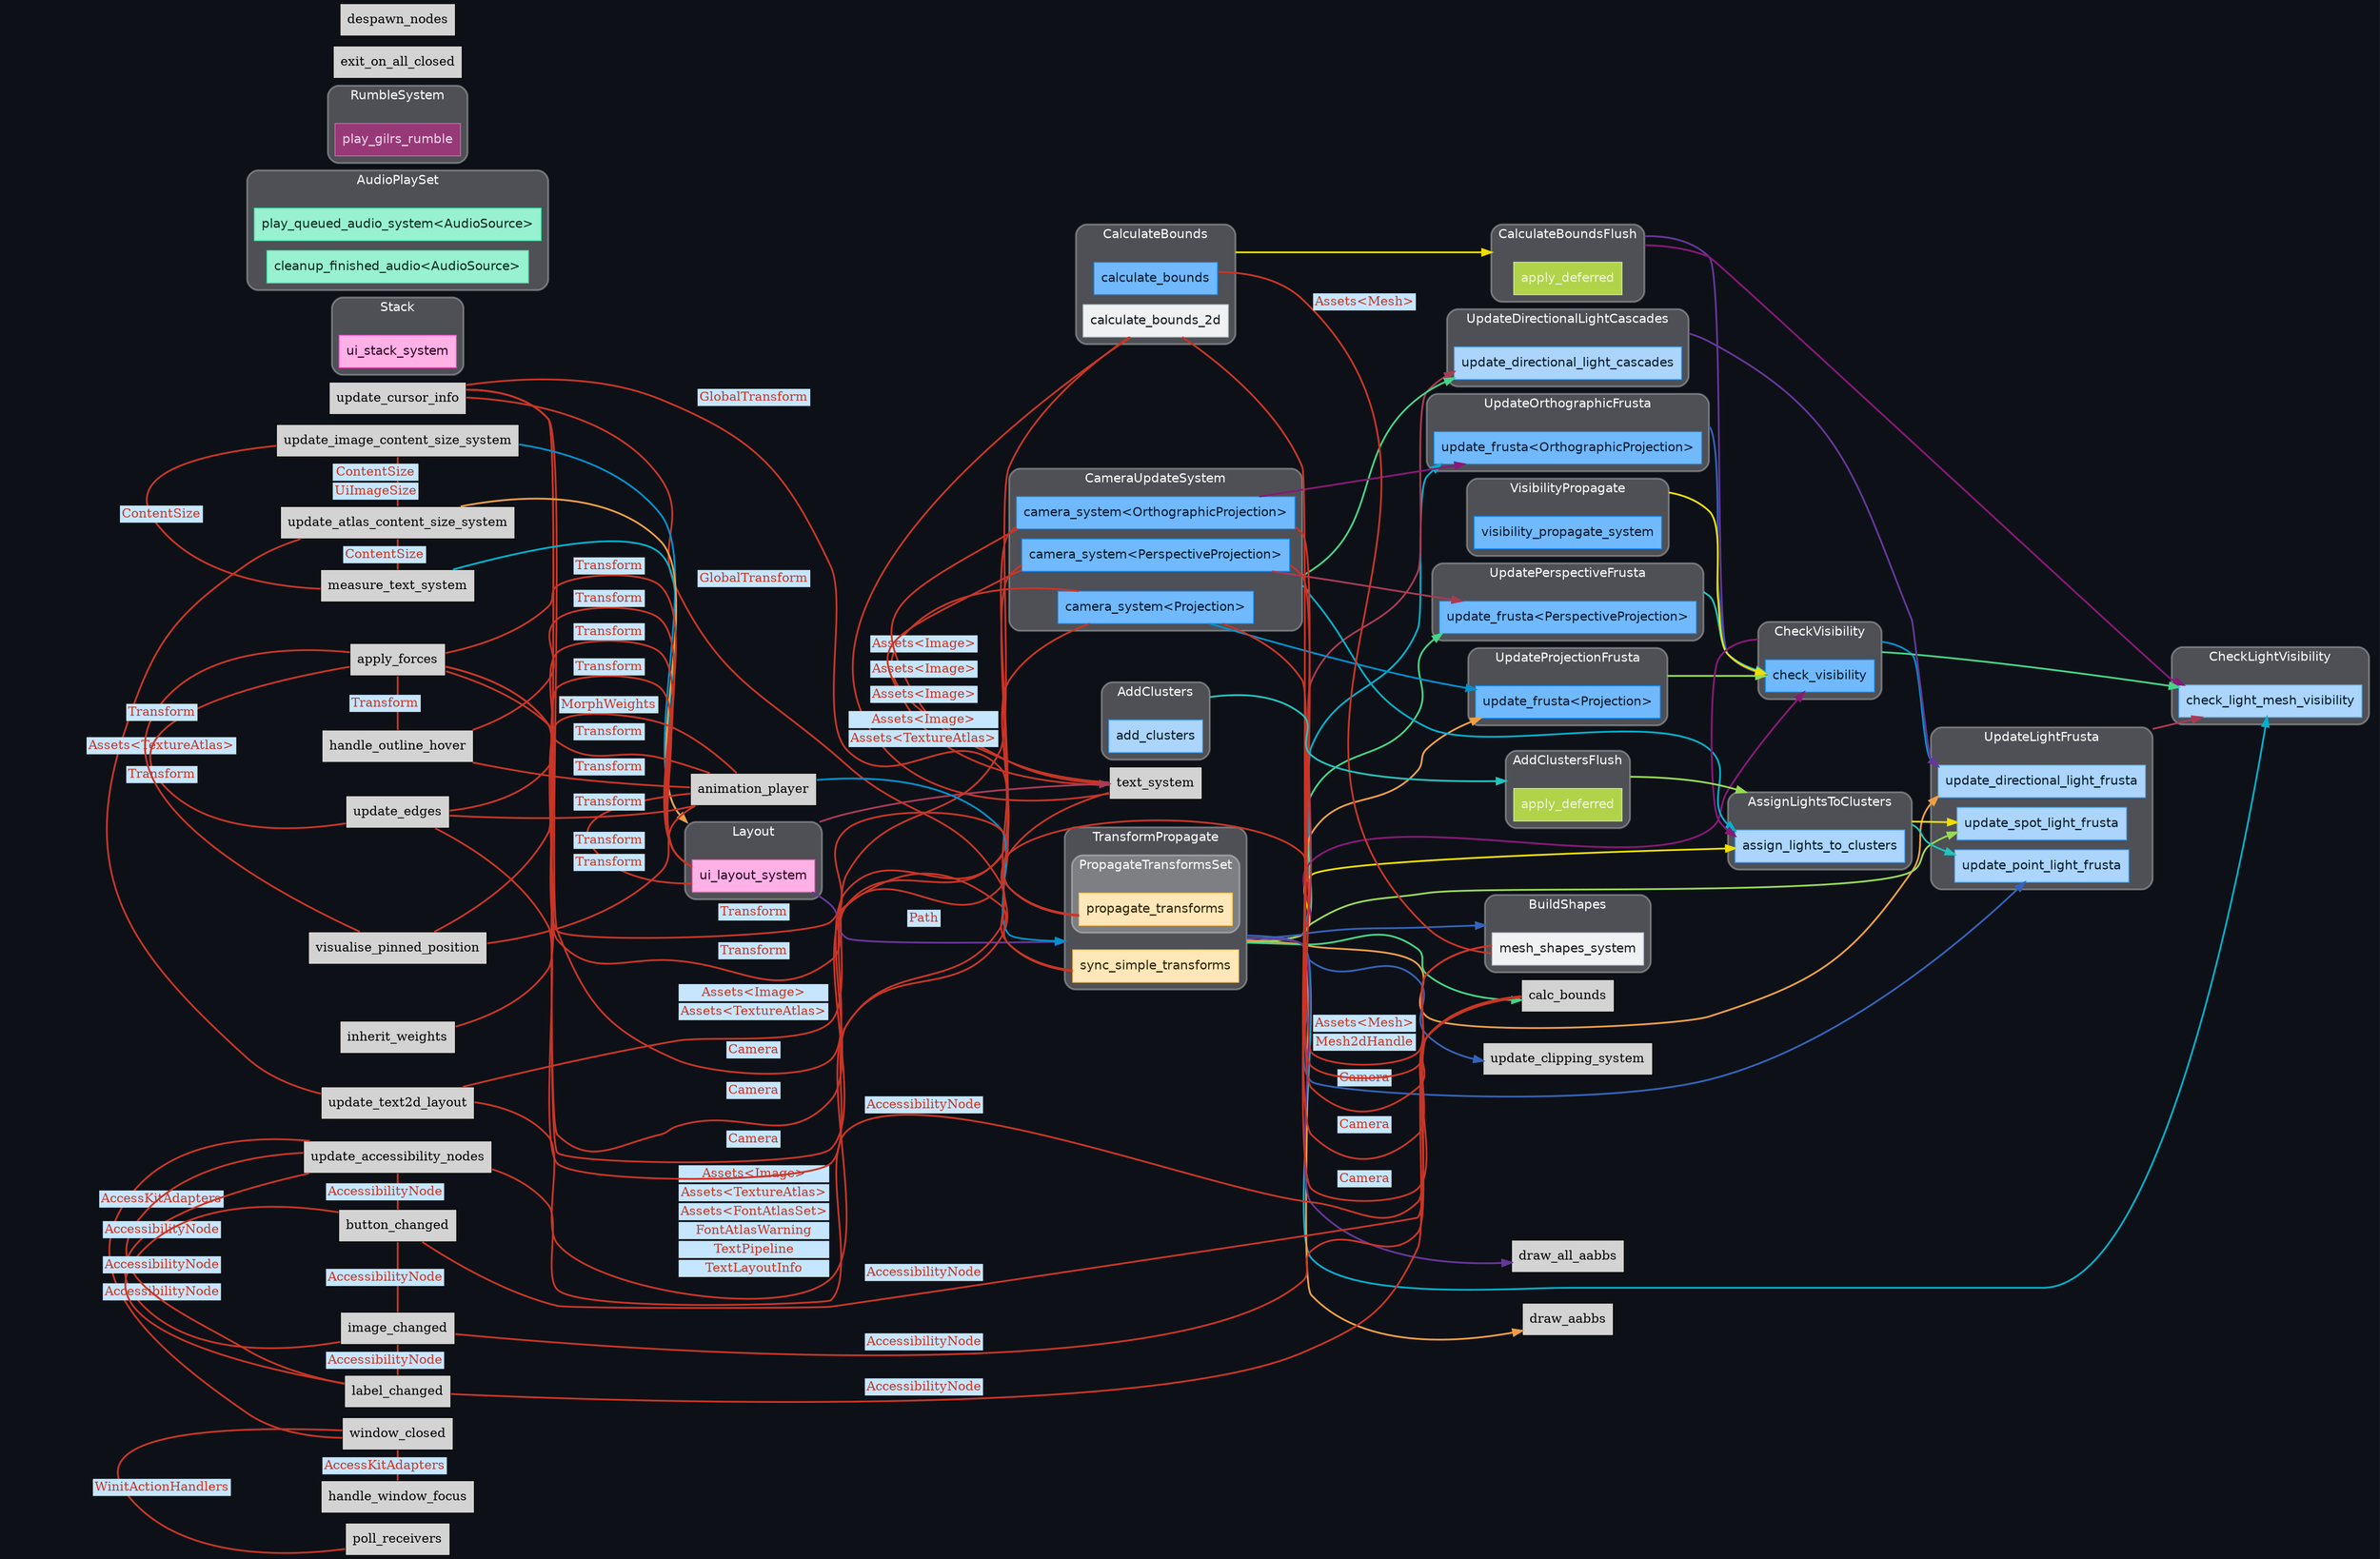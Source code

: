 digraph "" {
	"compound"="true";
	"splines"="spline";
	"rankdir"="LR";
	"bgcolor"="#0d1117";
	"fontname"="Helvetica";
	"nodesep"="0.15";
	edge ["penwidth"="2"];
	node ["shape"="box", "style"="filled"];
	subgraph "clusternode_Set(1)" {
		"style"="rounded,filled";
		"label"="TransformPropagate";
		"tooltip"="TransformPropagate";
		"fillcolor"="#ffffff44";
		"fontcolor"="#ffffff";
		"color"="#ffffff50";
		"penwidth"="2";
		"set_marker_node_Set(1)" ["style"="invis", "label"="", "height"="0", "shape"="point"]
		subgraph "clusternode_Set(0)" {
			"style"="rounded,filled";
			"label"="PropagateTransformsSet";
			"tooltip"="PropagateTransformsSet";
			"fillcolor"="#ffffff44";
			"fontcolor"="#ffffff";
			"color"="#ffffff50";
			"penwidth"="2";
			"set_marker_node_Set(0)" ["style"="invis", "label"="", "height"="0", "shape"="point"]
			"node_System(1)" ["label"="propagate_transforms", "tooltip"="bevy_transform::systems::propagate_transforms", "fillcolor"="#ffe7b9", "fontname"="Helvetica", "fontcolor"="#322100", "color"="#ffc453", "penwidth"="1"]
		}
		
		"node_System(0)" ["label"="sync_simple_transforms", "tooltip"="bevy_transform::systems::sync_simple_transforms", "fillcolor"="#ffe7b9", "fontname"="Helvetica", "fontcolor"="#322100", "color"="#ffc453", "penwidth"="1"]
	}
	
	subgraph "clusternode_Set(10)" {
		"style"="rounded,filled";
		"label"="CameraUpdateSystem";
		"tooltip"="CameraUpdateSystem";
		"fillcolor"="#ffffff44";
		"fontcolor"="#ffffff";
		"color"="#ffffff50";
		"penwidth"="2";
		"set_marker_node_Set(10)" ["style"="invis", "label"="", "height"="0", "shape"="point"]
		"node_System(7)" ["label"="camera_system<Projection>", "tooltip"="bevy_render::camera::camera::camera_system<bevy_render::camera::projection::Projection>", "fillcolor"="#70b9fc", "fontname"="Helvetica", "fontcolor"="#011a31", "color"="#0c88f9", "penwidth"="1"]
		"node_System(8)" ["label"="camera_system<OrthographicProjection>", "tooltip"="bevy_render::camera::camera::camera_system<bevy_render::camera::projection::OrthographicProjection>", "fillcolor"="#70b9fc", "fontname"="Helvetica", "fontcolor"="#011a31", "color"="#0c88f9", "penwidth"="1"]
		"node_System(9)" ["label"="camera_system<PerspectiveProjection>", "tooltip"="bevy_render::camera::camera::camera_system<bevy_render::camera::projection::PerspectiveProjection>", "fillcolor"="#70b9fc", "fontname"="Helvetica", "fontcolor"="#011a31", "color"="#0c88f9", "penwidth"="1"]
	}
	
	subgraph "clusternode_Set(14)" {
		"style"="rounded,filled";
		"label"="CalculateBoundsFlush";
		"tooltip"="CalculateBoundsFlush";
		"fillcolor"="#ffffff44";
		"fontcolor"="#ffffff";
		"color"="#ffffff50";
		"penwidth"="2";
		"set_marker_node_Set(14)" ["style"="invis", "label"="", "height"="0", "shape"="point"]
		"node_System(10)" ["label"="apply_deferred", "tooltip"="bevy_ecs::schedule::executor::apply_deferred", "fillcolor"="#b0d34a", "fontname"="Helvetica", "fontcolor"="#edf5d5", "color"="#d3e69c", "penwidth"="1"]
	}
	
	subgraph "clusternode_Set(15)" {
		"style"="rounded,filled";
		"label"="CalculateBounds";
		"tooltip"="CalculateBounds";
		"fillcolor"="#ffffff44";
		"fontcolor"="#ffffff";
		"color"="#ffffff50";
		"penwidth"="2";
		"set_marker_node_Set(15)" ["style"="invis", "label"="", "height"="0", "shape"="point"]
		"node_System(11)" ["label"="calculate_bounds", "tooltip"="bevy_render::view::visibility::calculate_bounds", "fillcolor"="#70b9fc", "fontname"="Helvetica", "fontcolor"="#011a31", "color"="#0c88f9", "penwidth"="1"]
		"node_System(18)" ["label"="calculate_bounds_2d", "tooltip"="bevy_sprite::calculate_bounds_2d", "fillcolor"="#eff1f3", "fontname"="Helvetica", "fontcolor"="#15191d", "color"="#b4bec7", "penwidth"="1"]
	}
	
	subgraph "clusternode_Set(18)" {
		"style"="rounded,filled";
		"label"="UpdateOrthographicFrusta";
		"tooltip"="UpdateOrthographicFrusta";
		"fillcolor"="#ffffff44";
		"fontcolor"="#ffffff";
		"color"="#ffffff50";
		"penwidth"="2";
		"set_marker_node_Set(18)" ["style"="invis", "label"="", "height"="0", "shape"="point"]
		"node_System(12)" ["label"="update_frusta<OrthographicProjection>", "tooltip"="bevy_render::view::visibility::update_frusta<bevy_render::camera::projection::OrthographicProjection>", "fillcolor"="#70b9fc", "fontname"="Helvetica", "fontcolor"="#011a31", "color"="#0c88f9", "penwidth"="1"]
	}
	
	subgraph "clusternode_Set(21)" {
		"style"="rounded,filled";
		"label"="UpdatePerspectiveFrusta";
		"tooltip"="UpdatePerspectiveFrusta";
		"fillcolor"="#ffffff44";
		"fontcolor"="#ffffff";
		"color"="#ffffff50";
		"penwidth"="2";
		"set_marker_node_Set(21)" ["style"="invis", "label"="", "height"="0", "shape"="point"]
		"node_System(13)" ["label"="update_frusta<PerspectiveProjection>", "tooltip"="bevy_render::view::visibility::update_frusta<bevy_render::camera::projection::PerspectiveProjection>", "fillcolor"="#70b9fc", "fontname"="Helvetica", "fontcolor"="#011a31", "color"="#0c88f9", "penwidth"="1"]
	}
	
	subgraph "clusternode_Set(22)" {
		"style"="rounded,filled";
		"label"="UpdateProjectionFrusta";
		"tooltip"="UpdateProjectionFrusta";
		"fillcolor"="#ffffff44";
		"fontcolor"="#ffffff";
		"color"="#ffffff50";
		"penwidth"="2";
		"set_marker_node_Set(22)" ["style"="invis", "label"="", "height"="0", "shape"="point"]
		"node_System(14)" ["label"="update_frusta<Projection>", "tooltip"="bevy_render::view::visibility::update_frusta<bevy_render::camera::projection::Projection>", "fillcolor"="#70b9fc", "fontname"="Helvetica", "fontcolor"="#011a31", "color"="#0c88f9", "penwidth"="1"]
	}
	
	subgraph "clusternode_Set(24)" {
		"style"="rounded,filled";
		"label"="VisibilityPropagate";
		"tooltip"="VisibilityPropagate";
		"fillcolor"="#ffffff44";
		"fontcolor"="#ffffff";
		"color"="#ffffff50";
		"penwidth"="2";
		"set_marker_node_Set(24)" ["style"="invis", "label"="", "height"="0", "shape"="point"]
		"node_System(15)" ["label"="visibility_propagate_system", "tooltip"="bevy_render::view::visibility::visibility_propagate_system", "fillcolor"="#70b9fc", "fontname"="Helvetica", "fontcolor"="#011a31", "color"="#0c88f9", "penwidth"="1"]
	}
	
	subgraph "clusternode_Set(26)" {
		"style"="rounded,filled";
		"label"="CheckVisibility";
		"tooltip"="CheckVisibility";
		"fillcolor"="#ffffff44";
		"fontcolor"="#ffffff";
		"color"="#ffffff50";
		"penwidth"="2";
		"set_marker_node_Set(26)" ["style"="invis", "label"="", "height"="0", "shape"="point"]
		"node_System(16)" ["label"="check_visibility", "tooltip"="bevy_render::view::visibility::check_visibility", "fillcolor"="#70b9fc", "fontname"="Helvetica", "fontcolor"="#011a31", "color"="#0c88f9", "penwidth"="1"]
	}
	
	subgraph "clusternode_Set(31)" {
		"style"="rounded,filled";
		"label"="Layout";
		"tooltip"="Layout";
		"fillcolor"="#ffffff44";
		"fontcolor"="#ffffff";
		"color"="#ffffff50";
		"penwidth"="2";
		"set_marker_node_Set(31)" ["style"="invis", "label"="", "height"="0", "shape"="point"]
		"node_System(28)" ["label"="ui_layout_system", "tooltip"="bevy_ui::layout::ui_layout_system", "fillcolor"="#ffb1e5", "fontname"="Helvetica", "fontcolor"="#320021", "color"="#ff4bc2", "penwidth"="1"]
	}
	
	subgraph "clusternode_Set(41)" {
		"style"="rounded,filled";
		"label"="Stack";
		"tooltip"="Stack";
		"fillcolor"="#ffffff44";
		"fontcolor"="#ffffff";
		"color"="#ffffff50";
		"penwidth"="2";
		"set_marker_node_Set(41)" ["style"="invis", "label"="", "height"="0", "shape"="point"]
		"node_System(29)" ["label"="ui_stack_system", "tooltip"="bevy_ui::stack::ui_stack_system", "fillcolor"="#ffb1e5", "fontname"="Helvetica", "fontcolor"="#320021", "color"="#ff4bc2", "penwidth"="1"]
	}
	
	subgraph "clusternode_Set(43)" {
		"style"="rounded,filled";
		"label"="AddClusters";
		"tooltip"="AddClusters";
		"fillcolor"="#ffffff44";
		"fontcolor"="#ffffff";
		"color"="#ffffff50";
		"penwidth"="2";
		"set_marker_node_Set(43)" ["style"="invis", "label"="", "height"="0", "shape"="point"]
		"node_System(31)" ["label"="add_clusters", "tooltip"="bevy_pbr::light::add_clusters", "fillcolor"="#abd5fc", "fontname"="Helvetica", "fontcolor"="#011a31", "color"="#48a3f8", "penwidth"="1"]
	}
	
	subgraph "clusternode_Set(44)" {
		"style"="rounded,filled";
		"label"="AddClustersFlush";
		"tooltip"="AddClustersFlush";
		"fillcolor"="#ffffff44";
		"fontcolor"="#ffffff";
		"color"="#ffffff50";
		"penwidth"="2";
		"set_marker_node_Set(44)" ["style"="invis", "label"="", "height"="0", "shape"="point"]
		"node_System(32)" ["label"="apply_deferred", "tooltip"="bevy_ecs::schedule::executor::apply_deferred", "fillcolor"="#b0d34a", "fontname"="Helvetica", "fontcolor"="#edf5d5", "color"="#d3e69c", "penwidth"="1"]
	}
	
	subgraph "clusternode_Set(45)" {
		"style"="rounded,filled";
		"label"="AssignLightsToClusters";
		"tooltip"="AssignLightsToClusters";
		"fillcolor"="#ffffff44";
		"fontcolor"="#ffffff";
		"color"="#ffffff50";
		"penwidth"="2";
		"set_marker_node_Set(45)" ["style"="invis", "label"="", "height"="0", "shape"="point"]
		"node_System(33)" ["label"="assign_lights_to_clusters", "tooltip"="bevy_pbr::light::assign_lights_to_clusters", "fillcolor"="#abd5fc", "fontname"="Helvetica", "fontcolor"="#011a31", "color"="#48a3f8", "penwidth"="1"]
	}
	
	subgraph "clusternode_Set(49)" {
		"style"="rounded,filled";
		"label"="UpdateDirectionalLightCascades";
		"tooltip"="UpdateDirectionalLightCascades";
		"fillcolor"="#ffffff44";
		"fontcolor"="#ffffff";
		"color"="#ffffff50";
		"penwidth"="2";
		"set_marker_node_Set(49)" ["style"="invis", "label"="", "height"="0", "shape"="point"]
		"node_System(34)" ["label"="update_directional_light_cascades", "tooltip"="bevy_pbr::light::update_directional_light_cascades", "fillcolor"="#abd5fc", "fontname"="Helvetica", "fontcolor"="#011a31", "color"="#48a3f8", "penwidth"="1"]
	}
	
	subgraph "clusternode_Set(51)" {
		"style"="rounded,filled";
		"label"="UpdateLightFrusta";
		"tooltip"="UpdateLightFrusta";
		"fillcolor"="#ffffff44";
		"fontcolor"="#ffffff";
		"color"="#ffffff50";
		"penwidth"="2";
		"set_marker_node_Set(51)" ["style"="invis", "label"="", "height"="0", "shape"="point"]
		"node_System(35)" ["label"="update_directional_light_frusta", "tooltip"="bevy_pbr::light::update_directional_light_frusta", "fillcolor"="#abd5fc", "fontname"="Helvetica", "fontcolor"="#011a31", "color"="#48a3f8", "penwidth"="1"]
		"node_System(36)" ["label"="update_point_light_frusta", "tooltip"="bevy_pbr::light::update_point_light_frusta", "fillcolor"="#abd5fc", "fontname"="Helvetica", "fontcolor"="#011a31", "color"="#48a3f8", "penwidth"="1"]
		"node_System(37)" ["label"="update_spot_light_frusta", "tooltip"="bevy_pbr::light::update_spot_light_frusta", "fillcolor"="#abd5fc", "fontname"="Helvetica", "fontcolor"="#011a31", "color"="#48a3f8", "penwidth"="1"]
	}
	
	subgraph "clusternode_Set(55)" {
		"style"="rounded,filled";
		"label"="CheckLightVisibility";
		"tooltip"="CheckLightVisibility";
		"fillcolor"="#ffffff44";
		"fontcolor"="#ffffff";
		"color"="#ffffff50";
		"penwidth"="2";
		"set_marker_node_Set(55)" ["style"="invis", "label"="", "height"="0", "shape"="point"]
		"node_System(38)" ["label"="check_light_mesh_visibility", "tooltip"="bevy_pbr::light::check_light_mesh_visibility", "fillcolor"="#abd5fc", "fontname"="Helvetica", "fontcolor"="#011a31", "color"="#48a3f8", "penwidth"="1"]
	}
	
	subgraph "clusternode_Set(56)" {
		"style"="rounded,filled";
		"label"="AudioPlaySet";
		"tooltip"="AudioPlaySet";
		"fillcolor"="#ffffff44";
		"fontcolor"="#ffffff";
		"color"="#ffffff50";
		"penwidth"="2";
		"set_marker_node_Set(56)" ["style"="invis", "label"="", "height"="0", "shape"="point"]
		"node_System(39)" ["label"="play_queued_audio_system<AudioSource>", "tooltip"="bevy_audio::audio_output::play_queued_audio_system<bevy_audio::audio_source::AudioSource>", "fillcolor"="#98f1d1", "fontname"="Helvetica", "fontcolor"="#062c1e", "color"="#3ee4a8", "penwidth"="1"]
		"node_System(40)" ["label"="cleanup_finished_audio<AudioSource>", "tooltip"="bevy_audio::audio_output::cleanup_finished_audio<bevy_audio::audio_source::AudioSource>", "fillcolor"="#98f1d1", "fontname"="Helvetica", "fontcolor"="#062c1e", "color"="#3ee4a8", "penwidth"="1"]
	}
	
	subgraph "clusternode_Set(60)" {
		"style"="rounded,filled";
		"label"="RumbleSystem";
		"tooltip"="RumbleSystem";
		"fillcolor"="#ffffff44";
		"fontcolor"="#ffffff";
		"color"="#ffffff50";
		"penwidth"="2";
		"set_marker_node_Set(60)" ["style"="invis", "label"="", "height"="0", "shape"="point"]
		"node_System(41)" ["label"="play_gilrs_rumble", "tooltip"="bevy_gilrs::rumble::play_gilrs_rumble", "fillcolor"="#973977", "fontname"="Helvetica", "fontcolor"="#f1d9e9", "color"="#c86da9", "penwidth"="1"]
	}
	
	subgraph "clusternode_Set(67)" {
		"style"="rounded,filled";
		"label"="BuildShapes";
		"tooltip"="BuildShapes";
		"fillcolor"="#ffffff44";
		"fontcolor"="#ffffff";
		"color"="#ffffff50";
		"penwidth"="2";
		"set_marker_node_Set(67)" ["style"="invis", "label"="", "height"="0", "shape"="point"]
		"node_System(48)" ["label"="mesh_shapes_system", "tooltip"="bevy_prototype_lyon::plugin::mesh_shapes_system", "fillcolor"="#eff1f3", "fontname"="Helvetica", "fontcolor"="#15191d", "color"="#b4bec7", "penwidth"="1"]
	}
	
	"node_System(2)" ["label"="exit_on_all_closed", "tooltip"="bevy_window::system::exit_on_all_closed"]
	"node_System(3)" ["label"="handle_window_focus", "tooltip"="bevy_winit::accessibility::handle_window_focus"]
	"node_System(4)" ["label"="window_closed", "tooltip"="bevy_winit::accessibility::window_closed"]
	"node_System(5)" ["label"="poll_receivers", "tooltip"="bevy_winit::accessibility::poll_receivers"]
	"node_System(6)" ["label"="update_accessibility_nodes", "tooltip"="bevy_winit::accessibility::update_accessibility_nodes"]
	"node_System(17)" ["label"="inherit_weights", "tooltip"="bevy_render::mesh::morph::inherit_weights"]
	"node_System(19)" ["label"="update_text2d_layout", "tooltip"="bevy_text::text2d::update_text2d_layout"]
	"node_System(20)" ["label"="measure_text_system", "tooltip"="bevy_ui::widget::text::measure_text_system"]
	"node_System(21)" ["label"="text_system", "tooltip"="bevy_ui::widget::text::text_system"]
	"node_System(22)" ["label"="calc_bounds", "tooltip"="bevy_ui::accessibility::calc_bounds"]
	"node_System(23)" ["label"="button_changed", "tooltip"="bevy_ui::accessibility::button_changed"]
	"node_System(24)" ["label"="image_changed", "tooltip"="bevy_ui::accessibility::image_changed"]
	"node_System(25)" ["label"="label_changed", "tooltip"="bevy_ui::accessibility::label_changed"]
	"node_System(26)" ["label"="update_image_content_size_system", "tooltip"="bevy_ui::widget::image::update_image_content_size_system"]
	"node_System(27)" ["label"="update_atlas_content_size_system", "tooltip"="bevy_ui::widget::image::update_atlas_content_size_system"]
	"node_System(30)" ["label"="update_clipping_system", "tooltip"="bevy_ui::update::update_clipping_system"]
	"node_System(42)" ["label"="animation_player", "tooltip"="bevy_animation::animation_player"]
	"node_System(43)" ["label"="draw_aabbs", "tooltip"="bevy_gizmos::draw_aabbs"]
	"node_System(44)" ["label"="draw_all_aabbs", "tooltip"="bevy_gizmos::draw_all_aabbs"]
	"node_System(45)" ["label"="update_cursor_info", "tooltip"="karta::input::pointer::update_cursor_info"]
	"node_System(46)" ["label"="despawn_nodes", "tooltip"="karta::graph::nodes::despawn_nodes"]
	"node_System(47)" ["label"="apply_forces", "tooltip"="karta::graph::simulation::apply_forces"]
	"node_System(49)" ["label"="handle_outline_hover", "tooltip"="karta::ui::nodes::handle_outline_hover"]
	"node_System(50)" ["label"="update_edges", "tooltip"="karta::ui::edges::update_edges"]
	"node_System(51)" ["label"="visualise_pinned_position", "tooltip"="karta::ui::nodes::visualise_pinned_position"]
	"set_marker_node_Set(15)" -> "set_marker_node_Set(14)" ["lhead"="clusternode_Set(14)", "ltail"="clusternode_Set(15)", "tooltip"="CalculateBounds → CalculateBoundsFlush", "color"="#eede00"]
	"node_System(8)" -> "node_System(12)" ["lhead"="", "ltail"="", "tooltip"="SystemTypeSet(camera_system<OrthographicProjection>\") → update_frusta<OrthographicProjection>", "color"="#881877"]
	"set_marker_node_Set(1)" -> "node_System(12)" ["lhead"="", "ltail"="clusternode_Set(1)", "tooltip"="TransformPropagate → update_frusta<OrthographicProjection>", "color"="#00b0cc"]
	"node_System(9)" -> "node_System(13)" ["lhead"="", "ltail"="", "tooltip"="SystemTypeSet(camera_system<PerspectiveProjection>\") → update_frusta<PerspectiveProjection>", "color"="#aa3a55"]
	"set_marker_node_Set(1)" -> "node_System(13)" ["lhead"="", "ltail"="clusternode_Set(1)", "tooltip"="TransformPropagate → update_frusta<PerspectiveProjection>", "color"="#44d488"]
	"node_System(7)" -> "node_System(14)" ["lhead"="", "ltail"="", "tooltip"="SystemTypeSet(camera_system<Projection>\") → update_frusta<Projection>", "color"="#0090cc"]
	"set_marker_node_Set(1)" -> "node_System(14)" ["lhead"="", "ltail"="clusternode_Set(1)", "tooltip"="TransformPropagate → update_frusta<Projection>", "color"="#ee9e44"]
	"set_marker_node_Set(14)" -> "node_System(16)" ["lhead"="", "ltail"="clusternode_Set(14)", "tooltip"="CalculateBoundsFlush → check_visibility", "color"="#663699"]
	"set_marker_node_Set(18)" -> "node_System(16)" ["lhead"="", "ltail"="clusternode_Set(18)", "tooltip"="UpdateOrthographicFrusta → check_visibility", "color"="#3363bb"]
	"set_marker_node_Set(21)" -> "node_System(16)" ["lhead"="", "ltail"="clusternode_Set(21)", "tooltip"="UpdatePerspectiveFrusta → check_visibility", "color"="#22c2bb"]
	"set_marker_node_Set(22)" -> "node_System(16)" ["lhead"="", "ltail"="clusternode_Set(22)", "tooltip"="UpdateProjectionFrusta → check_visibility", "color"="#99d955"]
	"set_marker_node_Set(24)" -> "node_System(16)" ["lhead"="", "ltail"="clusternode_Set(24)", "tooltip"="VisibilityPropagate → check_visibility", "color"="#eede00"]
	"set_marker_node_Set(1)" -> "node_System(16)" ["lhead"="", "ltail"="clusternode_Set(1)", "tooltip"="TransformPropagate → check_visibility", "color"="#881877"]
	"node_System(20)" -> "set_marker_node_Set(31)" ["lhead"="clusternode_Set(31)", "ltail"="", "tooltip"="measure_text_system → Layout", "color"="#00b0cc"]
	"set_marker_node_Set(31)" -> "node_System(21)" ["lhead"="", "ltail"="clusternode_Set(31)", "tooltip"="Layout → text_system", "color"="#aa3a55"]
	"set_marker_node_Set(1)" -> "node_System(22)" ["lhead"="", "ltail"="clusternode_Set(1)", "tooltip"="TransformPropagate → calc_bounds", "color"="#44d488"]
	"node_System(26)" -> "set_marker_node_Set(31)" ["lhead"="clusternode_Set(31)", "ltail"="", "tooltip"="update_image_content_size_system → Layout", "color"="#0090cc"]
	"node_System(27)" -> "set_marker_node_Set(31)" ["lhead"="clusternode_Set(31)", "ltail"="", "tooltip"="update_atlas_content_size_system → Layout", "color"="#ee9e44"]
	"node_System(28)" -> "set_marker_node_Set(1)" ["lhead"="clusternode_Set(1)", "ltail"="", "tooltip"="ui_layout_system → TransformPropagate", "color"="#663699"]
	"set_marker_node_Set(1)" -> "node_System(30)" ["lhead"="", "ltail"="clusternode_Set(1)", "tooltip"="TransformPropagate → update_clipping_system", "color"="#3363bb"]
	"set_marker_node_Set(43)" -> "set_marker_node_Set(44)" ["lhead"="clusternode_Set(44)", "ltail"="clusternode_Set(43)", "tooltip"="AddClusters → AddClustersFlush", "color"="#22c2bb"]
	"set_marker_node_Set(44)" -> "set_marker_node_Set(45)" ["lhead"="clusternode_Set(45)", "ltail"="clusternode_Set(44)", "tooltip"="AddClustersFlush → AssignLightsToClusters", "color"="#99d955"]
	"set_marker_node_Set(1)" -> "node_System(33)" ["lhead"="", "ltail"="clusternode_Set(1)", "tooltip"="TransformPropagate → assign_lights_to_clusters", "color"="#eede00"]
	"set_marker_node_Set(26)" -> "node_System(33)" ["lhead"="", "ltail"="clusternode_Set(26)", "tooltip"="CheckVisibility → assign_lights_to_clusters", "color"="#881877"]
	"set_marker_node_Set(10)" -> "node_System(33)" ["lhead"="", "ltail"="clusternode_Set(10)", "tooltip"="CameraUpdateSystem → assign_lights_to_clusters", "color"="#00b0cc"]
	"set_marker_node_Set(1)" -> "node_System(34)" ["lhead"="", "ltail"="clusternode_Set(1)", "tooltip"="TransformPropagate → update_directional_light_cascades", "color"="#aa3a55"]
	"set_marker_node_Set(10)" -> "node_System(34)" ["lhead"="", "ltail"="clusternode_Set(10)", "tooltip"="CameraUpdateSystem → update_directional_light_cascades", "color"="#44d488"]
	"set_marker_node_Set(26)" -> "node_System(35)" ["lhead"="", "ltail"="clusternode_Set(26)", "tooltip"="CheckVisibility → update_directional_light_frusta", "color"="#0090cc"]
	"set_marker_node_Set(1)" -> "node_System(35)" ["lhead"="", "ltail"="clusternode_Set(1)", "tooltip"="TransformPropagate → update_directional_light_frusta", "color"="#ee9e44"]
	"set_marker_node_Set(49)" -> "node_System(35)" ["lhead"="", "ltail"="clusternode_Set(49)", "tooltip"="UpdateDirectionalLightCascades → update_directional_light_frusta", "color"="#663699"]
	"set_marker_node_Set(1)" -> "node_System(36)" ["lhead"="", "ltail"="clusternode_Set(1)", "tooltip"="TransformPropagate → update_point_light_frusta", "color"="#3363bb"]
	"set_marker_node_Set(45)" -> "node_System(36)" ["lhead"="", "ltail"="clusternode_Set(45)", "tooltip"="AssignLightsToClusters → update_point_light_frusta", "color"="#22c2bb"]
	"set_marker_node_Set(1)" -> "node_System(37)" ["lhead"="", "ltail"="clusternode_Set(1)", "tooltip"="TransformPropagate → update_spot_light_frusta", "color"="#99d955"]
	"set_marker_node_Set(45)" -> "node_System(37)" ["lhead"="", "ltail"="clusternode_Set(45)", "tooltip"="AssignLightsToClusters → update_spot_light_frusta", "color"="#eede00"]
	"set_marker_node_Set(14)" -> "node_System(38)" ["lhead"="", "ltail"="clusternode_Set(14)", "tooltip"="CalculateBoundsFlush → check_light_mesh_visibility", "color"="#881877"]
	"set_marker_node_Set(1)" -> "node_System(38)" ["lhead"="", "ltail"="clusternode_Set(1)", "tooltip"="TransformPropagate → check_light_mesh_visibility", "color"="#00b0cc"]
	"set_marker_node_Set(51)" -> "node_System(38)" ["lhead"="", "ltail"="clusternode_Set(51)", "tooltip"="UpdateLightFrusta → check_light_mesh_visibility", "color"="#aa3a55"]
	"set_marker_node_Set(26)" -> "node_System(38)" ["lhead"="", "ltail"="clusternode_Set(26)", "tooltip"="CheckVisibility → check_light_mesh_visibility", "color"="#44d488"]
	"node_System(42)" -> "set_marker_node_Set(1)" ["lhead"="clusternode_Set(1)", "ltail"="", "tooltip"="animation_player → TransformPropagate", "color"="#0090cc"]
	"set_marker_node_Set(1)" -> "node_System(43)" ["lhead"="", "ltail"="clusternode_Set(1)", "tooltip"="TransformPropagate → draw_aabbs", "color"="#ee9e44"]
	"set_marker_node_Set(1)" -> "node_System(44)" ["lhead"="", "ltail"="clusternode_Set(1)", "tooltip"="TransformPropagate → draw_all_aabbs", "color"="#663699"]
	"set_marker_node_Set(1)" -> "set_marker_node_Set(67)" ["lhead"="clusternode_Set(67)", "ltail"="clusternode_Set(1)", "tooltip"="TransformPropagate → BuildShapes", "color"="#3363bb"]
	"node_System(0)" -> "node_System(45)" ["dir"="none", "constraint"="false", "color"="#c93526", "fontcolor"="#c93526", "label"=<<table border="0" cellborder="0"><tr><td bgcolor="#c6e6ff">GlobalTransform</td></tr></table>>, "labeltooltip"="sync_simple_transforms — update_cursor_info"]
	"node_System(1)" -> "node_System(45)" ["dir"="none", "constraint"="false", "color"="#c93526", "fontcolor"="#c93526", "label"=<<table border="0" cellborder="0"><tr><td bgcolor="#c6e6ff">GlobalTransform</td></tr></table>>, "labeltooltip"="propagate_transforms — update_cursor_info"]
	"node_System(4)" -> "node_System(3)" ["dir"="none", "constraint"="false", "color"="#c93526", "fontcolor"="#c93526", "label"=<<table border="0" cellborder="0"><tr><td bgcolor="#c6e6ff">AccessKitAdapters</td></tr></table>>, "labeltooltip"="window_closed — handle_window_focus"]
	"node_System(5)" -> "node_System(4)" ["dir"="none", "constraint"="false", "color"="#c93526", "fontcolor"="#c93526", "label"=<<table border="0" cellborder="0"><tr><td bgcolor="#c6e6ff">WinitActionHandlers</td></tr></table>>, "labeltooltip"="poll_receivers — window_closed"]
	"node_System(6)" -> "node_System(4)" ["dir"="none", "constraint"="false", "color"="#c93526", "fontcolor"="#c93526", "label"=<<table border="0" cellborder="0"><tr><td bgcolor="#c6e6ff">AccessKitAdapters</td></tr></table>>, "labeltooltip"="update_accessibility_nodes — window_closed"]
	"node_System(6)" -> "node_System(22)" ["dir"="none", "constraint"="false", "color"="#c93526", "fontcolor"="#c93526", "label"=<<table border="0" cellborder="0"><tr><td bgcolor="#c6e6ff">AccessibilityNode</td></tr></table>>, "labeltooltip"="update_accessibility_nodes — calc_bounds"]
	"node_System(7)" -> "node_System(21)" ["dir"="none", "constraint"="false", "color"="#c93526", "fontcolor"="#c93526", "label"=<<table border="0" cellborder="0"><tr><td bgcolor="#c6e6ff">Assets&lt;Image&gt;</td></tr></table>>, "labeltooltip"="camera_system<Projection> — text_system"]
	"node_System(7)" -> "node_System(22)" ["dir"="none", "constraint"="false", "color"="#c93526", "fontcolor"="#c93526", "label"=<<table border="0" cellborder="0"><tr><td bgcolor="#c6e6ff">Camera</td></tr></table>>, "labeltooltip"="camera_system<Projection> — calc_bounds"]
	"node_System(7)" -> "node_System(45)" ["dir"="none", "constraint"="false", "color"="#c93526", "fontcolor"="#c93526", "label"=<<table border="0" cellborder="0"><tr><td bgcolor="#c6e6ff">Camera</td></tr></table>>, "labeltooltip"="camera_system<Projection> — update_cursor_info"]
	"node_System(8)" -> "node_System(21)" ["dir"="none", "constraint"="false", "color"="#c93526", "fontcolor"="#c93526", "label"=<<table border="0" cellborder="0"><tr><td bgcolor="#c6e6ff">Assets&lt;Image&gt;</td></tr></table>>, "labeltooltip"="camera_system<OrthographicProjection> — text_system"]
	"node_System(8)" -> "node_System(22)" ["dir"="none", "constraint"="false", "color"="#c93526", "fontcolor"="#c93526", "label"=<<table border="0" cellborder="0"><tr><td bgcolor="#c6e6ff">Camera</td></tr></table>>, "labeltooltip"="camera_system<OrthographicProjection> — calc_bounds"]
	"node_System(8)" -> "node_System(45)" ["dir"="none", "constraint"="false", "color"="#c93526", "fontcolor"="#c93526", "label"=<<table border="0" cellborder="0"><tr><td bgcolor="#c6e6ff">Camera</td></tr></table>>, "labeltooltip"="camera_system<OrthographicProjection> — update_cursor_info"]
	"node_System(9)" -> "node_System(21)" ["dir"="none", "constraint"="false", "color"="#c93526", "fontcolor"="#c93526", "label"=<<table border="0" cellborder="0"><tr><td bgcolor="#c6e6ff">Assets&lt;Image&gt;</td></tr></table>>, "labeltooltip"="camera_system<PerspectiveProjection> — text_system"]
	"node_System(9)" -> "node_System(22)" ["dir"="none", "constraint"="false", "color"="#c93526", "fontcolor"="#c93526", "label"=<<table border="0" cellborder="0"><tr><td bgcolor="#c6e6ff">Camera</td></tr></table>>, "labeltooltip"="camera_system<PerspectiveProjection> — calc_bounds"]
	"node_System(9)" -> "node_System(45)" ["dir"="none", "constraint"="false", "color"="#c93526", "fontcolor"="#c93526", "label"=<<table border="0" cellborder="0"><tr><td bgcolor="#c6e6ff">Camera</td></tr></table>>, "labeltooltip"="camera_system<PerspectiveProjection> — update_cursor_info"]
	"node_System(11)" -> "node_System(48)" ["dir"="none", "constraint"="false", "color"="#c93526", "fontcolor"="#c93526", "label"=<<table border="0" cellborder="0"><tr><td bgcolor="#c6e6ff">Assets&lt;Mesh&gt;</td></tr></table>>, "labeltooltip"="calculate_bounds — mesh_shapes_system"]
	"node_System(18)" -> "node_System(21)" ["dir"="none", "constraint"="false", "color"="#c93526", "fontcolor"="#c93526", "label"=<<table border="0" cellborder="0"><tr><td bgcolor="#c6e6ff">Assets&lt;Image&gt;</td></tr><tr><td bgcolor="#c6e6ff">Assets&lt;TextureAtlas&gt;</td></tr></table>>, "labeltooltip"="calculate_bounds_2d — text_system"]
	"node_System(18)" -> "node_System(48)" ["dir"="none", "constraint"="false", "color"="#c93526", "fontcolor"="#c93526", "label"=<<table border="0" cellborder="0"><tr><td bgcolor="#c6e6ff">Assets&lt;Mesh&gt;</td></tr><tr><td bgcolor="#c6e6ff">Mesh2dHandle</td></tr></table>>, "labeltooltip"="calculate_bounds_2d — mesh_shapes_system"]
	"node_System(19)" -> "node_System(18)" ["dir"="none", "constraint"="false", "color"="#c93526", "fontcolor"="#c93526", "label"=<<table border="0" cellborder="0"><tr><td bgcolor="#c6e6ff">Assets&lt;Image&gt;</td></tr><tr><td bgcolor="#c6e6ff">Assets&lt;TextureAtlas&gt;</td></tr></table>>, "labeltooltip"="update_text2d_layout — calculate_bounds_2d"]
	"node_System(19)" -> "node_System(21)" ["dir"="none", "constraint"="false", "color"="#c93526", "fontcolor"="#c93526", "label"=<<table border="0" cellborder="0"><tr><td bgcolor="#c6e6ff">Assets&lt;Image&gt;</td></tr><tr><td bgcolor="#c6e6ff">Assets&lt;TextureAtlas&gt;</td></tr><tr><td bgcolor="#c6e6ff">Assets&lt;FontAtlasSet&gt;</td></tr><tr><td bgcolor="#c6e6ff">FontAtlasWarning</td></tr><tr><td bgcolor="#c6e6ff">TextPipeline</td></tr><tr><td bgcolor="#c6e6ff">TextLayoutInfo</td></tr></table>>, "labeltooltip"="update_text2d_layout — text_system"]
	"node_System(19)" -> "node_System(27)" ["dir"="none", "constraint"="false", "color"="#c93526", "fontcolor"="#c93526", "label"=<<table border="0" cellborder="0"><tr><td bgcolor="#c6e6ff">Assets&lt;TextureAtlas&gt;</td></tr></table>>, "labeltooltip"="update_text2d_layout — update_atlas_content_size_system"]
	"node_System(20)" -> "node_System(26)" ["dir"="none", "constraint"="false", "color"="#c93526", "fontcolor"="#c93526", "label"=<<table border="0" cellborder="0"><tr><td bgcolor="#c6e6ff">ContentSize</td></tr></table>>, "labeltooltip"="measure_text_system — update_image_content_size_system"]
	"node_System(20)" -> "node_System(27)" ["dir"="none", "constraint"="false", "color"="#c93526", "fontcolor"="#c93526", "label"=<<table border="0" cellborder="0"><tr><td bgcolor="#c6e6ff">ContentSize</td></tr></table>>, "labeltooltip"="measure_text_system — update_atlas_content_size_system"]
	"node_System(23)" -> "node_System(6)" ["dir"="none", "constraint"="false", "color"="#c93526", "fontcolor"="#c93526", "label"=<<table border="0" cellborder="0"><tr><td bgcolor="#c6e6ff">AccessibilityNode</td></tr></table>>, "labeltooltip"="button_changed — update_accessibility_nodes"]
	"node_System(23)" -> "node_System(22)" ["dir"="none", "constraint"="false", "color"="#c93526", "fontcolor"="#c93526", "label"=<<table border="0" cellborder="0"><tr><td bgcolor="#c6e6ff">AccessibilityNode</td></tr></table>>, "labeltooltip"="button_changed — calc_bounds"]
	"node_System(24)" -> "node_System(6)" ["dir"="none", "constraint"="false", "color"="#c93526", "fontcolor"="#c93526", "label"=<<table border="0" cellborder="0"><tr><td bgcolor="#c6e6ff">AccessibilityNode</td></tr></table>>, "labeltooltip"="image_changed — update_accessibility_nodes"]
	"node_System(24)" -> "node_System(22)" ["dir"="none", "constraint"="false", "color"="#c93526", "fontcolor"="#c93526", "label"=<<table border="0" cellborder="0"><tr><td bgcolor="#c6e6ff">AccessibilityNode</td></tr></table>>, "labeltooltip"="image_changed — calc_bounds"]
	"node_System(24)" -> "node_System(23)" ["dir"="none", "constraint"="false", "color"="#c93526", "fontcolor"="#c93526", "label"=<<table border="0" cellborder="0"><tr><td bgcolor="#c6e6ff">AccessibilityNode</td></tr></table>>, "labeltooltip"="image_changed — button_changed"]
	"node_System(24)" -> "node_System(25)" ["dir"="none", "constraint"="false", "color"="#c93526", "fontcolor"="#c93526", "label"=<<table border="0" cellborder="0"><tr><td bgcolor="#c6e6ff">AccessibilityNode</td></tr></table>>, "labeltooltip"="image_changed — label_changed"]
	"node_System(25)" -> "node_System(6)" ["dir"="none", "constraint"="false", "color"="#c93526", "fontcolor"="#c93526", "label"=<<table border="0" cellborder="0"><tr><td bgcolor="#c6e6ff">AccessibilityNode</td></tr></table>>, "labeltooltip"="label_changed — update_accessibility_nodes"]
	"node_System(25)" -> "node_System(22)" ["dir"="none", "constraint"="false", "color"="#c93526", "fontcolor"="#c93526", "label"=<<table border="0" cellborder="0"><tr><td bgcolor="#c6e6ff">AccessibilityNode</td></tr></table>>, "labeltooltip"="label_changed — calc_bounds"]
	"node_System(25)" -> "node_System(23)" ["dir"="none", "constraint"="false", "color"="#c93526", "fontcolor"="#c93526", "label"=<<table border="0" cellborder="0"><tr><td bgcolor="#c6e6ff">AccessibilityNode</td></tr></table>>, "labeltooltip"="label_changed — button_changed"]
	"node_System(27)" -> "node_System(26)" ["dir"="none", "constraint"="false", "color"="#c93526", "fontcolor"="#c93526", "label"=<<table border="0" cellborder="0"><tr><td bgcolor="#c6e6ff">ContentSize</td></tr><tr><td bgcolor="#c6e6ff">UiImageSize</td></tr></table>>, "labeltooltip"="update_atlas_content_size_system — update_image_content_size_system"]
	"node_System(42)" -> "node_System(17)" ["dir"="none", "constraint"="false", "color"="#c93526", "fontcolor"="#c93526", "label"=<<table border="0" cellborder="0"><tr><td bgcolor="#c6e6ff">MorphWeights</td></tr></table>>, "labeltooltip"="animation_player — inherit_weights"]
	"node_System(42)" -> "node_System(28)" ["dir"="none", "constraint"="false", "color"="#c93526", "fontcolor"="#c93526", "label"=<<table border="0" cellborder="0"><tr><td bgcolor="#c6e6ff">Transform</td></tr></table>>, "labeltooltip"="animation_player — ui_layout_system"]
	"node_System(42)" -> "node_System(47)" ["dir"="none", "constraint"="false", "color"="#c93526", "fontcolor"="#c93526", "label"=<<table border="0" cellborder="0"><tr><td bgcolor="#c6e6ff">Transform</td></tr></table>>, "labeltooltip"="animation_player — apply_forces"]
	"node_System(42)" -> "node_System(49)" ["dir"="none", "constraint"="false", "color"="#c93526", "fontcolor"="#c93526", "label"=<<table border="0" cellborder="0"><tr><td bgcolor="#c6e6ff">Transform</td></tr></table>>, "labeltooltip"="animation_player — handle_outline_hover"]
	"node_System(42)" -> "node_System(50)" ["dir"="none", "constraint"="false", "color"="#c93526", "fontcolor"="#c93526", "label"=<<table border="0" cellborder="0"><tr><td bgcolor="#c6e6ff">Transform</td></tr></table>>, "labeltooltip"="animation_player — update_edges"]
	"node_System(42)" -> "node_System(51)" ["dir"="none", "constraint"="false", "color"="#c93526", "fontcolor"="#c93526", "label"=<<table border="0" cellborder="0"><tr><td bgcolor="#c6e6ff">Transform</td></tr></table>>, "labeltooltip"="animation_player — visualise_pinned_position"]
	"node_System(47)" -> "node_System(0)" ["dir"="none", "constraint"="false", "color"="#c93526", "fontcolor"="#c93526", "label"=<<table border="0" cellborder="0"><tr><td bgcolor="#c6e6ff">Transform</td></tr></table>>, "labeltooltip"="apply_forces — sync_simple_transforms"]
	"node_System(47)" -> "node_System(1)" ["dir"="none", "constraint"="false", "color"="#c93526", "fontcolor"="#c93526", "label"=<<table border="0" cellborder="0"><tr><td bgcolor="#c6e6ff">Transform</td></tr></table>>, "labeltooltip"="apply_forces — propagate_transforms"]
	"node_System(47)" -> "node_System(28)" ["dir"="none", "constraint"="false", "color"="#c93526", "fontcolor"="#c93526", "label"=<<table border="0" cellborder="0"><tr><td bgcolor="#c6e6ff">Transform</td></tr></table>>, "labeltooltip"="apply_forces — ui_layout_system"]
	"node_System(47)" -> "node_System(49)" ["dir"="none", "constraint"="false", "color"="#c93526", "fontcolor"="#c93526", "label"=<<table border="0" cellborder="0"><tr><td bgcolor="#c6e6ff">Transform</td></tr></table>>, "labeltooltip"="apply_forces — handle_outline_hover"]
	"node_System(47)" -> "node_System(50)" ["dir"="none", "constraint"="false", "color"="#c93526", "fontcolor"="#c93526", "label"=<<table border="0" cellborder="0"><tr><td bgcolor="#c6e6ff">Transform</td></tr></table>>, "labeltooltip"="apply_forces — update_edges"]
	"node_System(47)" -> "node_System(51)" ["dir"="none", "constraint"="false", "color"="#c93526", "fontcolor"="#c93526", "label"=<<table border="0" cellborder="0"><tr><td bgcolor="#c6e6ff">Transform</td></tr></table>>, "labeltooltip"="apply_forces — visualise_pinned_position"]
	"node_System(49)" -> "node_System(28)" ["dir"="none", "constraint"="false", "color"="#c93526", "fontcolor"="#c93526", "label"=<<table border="0" cellborder="0"><tr><td bgcolor="#c6e6ff">Transform</td></tr></table>>, "labeltooltip"="handle_outline_hover — ui_layout_system"]
	"node_System(50)" -> "node_System(28)" ["dir"="none", "constraint"="false", "color"="#c93526", "fontcolor"="#c93526", "label"=<<table border="0" cellborder="0"><tr><td bgcolor="#c6e6ff">Transform</td></tr></table>>, "labeltooltip"="update_edges — ui_layout_system"]
	"node_System(50)" -> "node_System(48)" ["dir"="none", "constraint"="false", "color"="#c93526", "fontcolor"="#c93526", "label"=<<table border="0" cellborder="0"><tr><td bgcolor="#c6e6ff">Path</td></tr></table>>, "labeltooltip"="update_edges — mesh_shapes_system"]
	"node_System(51)" -> "node_System(28)" ["dir"="none", "constraint"="false", "color"="#c93526", "fontcolor"="#c93526", "label"=<<table border="0" cellborder="0"><tr><td bgcolor="#c6e6ff">Transform</td></tr></table>>, "labeltooltip"="visualise_pinned_position — ui_layout_system"]
}
